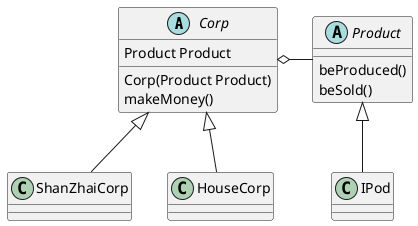 @startuml

'abstract class AbstractList
'abstract AbstractCollection
'interface List
'interface Collection
'
'List <|-- AbstractList
'Collection <|-- AbstractCollection
'
'Collection <|- List
'AbstractCollection <|- AbstractList
'AbstractList <|-- ArrayList
'
'class ArrayList {
'Object[] elementData
'size()
'}
'
'enum TimeUnit {
'DAYS
'HOURS
'MINUTES
'}

abstract class Corp {
    Product Product
    Corp(Product Product)
    makeMoney()
}
class ShanZhaiCorp
class HouseCorp

abstract Product {
    beProduced()
    beSold()
}

class IPod

Corp o- Product
Corp <|-- ShanZhaiCorp
Corp <|-- HouseCorp
Product <|-- IPod



@enduml
